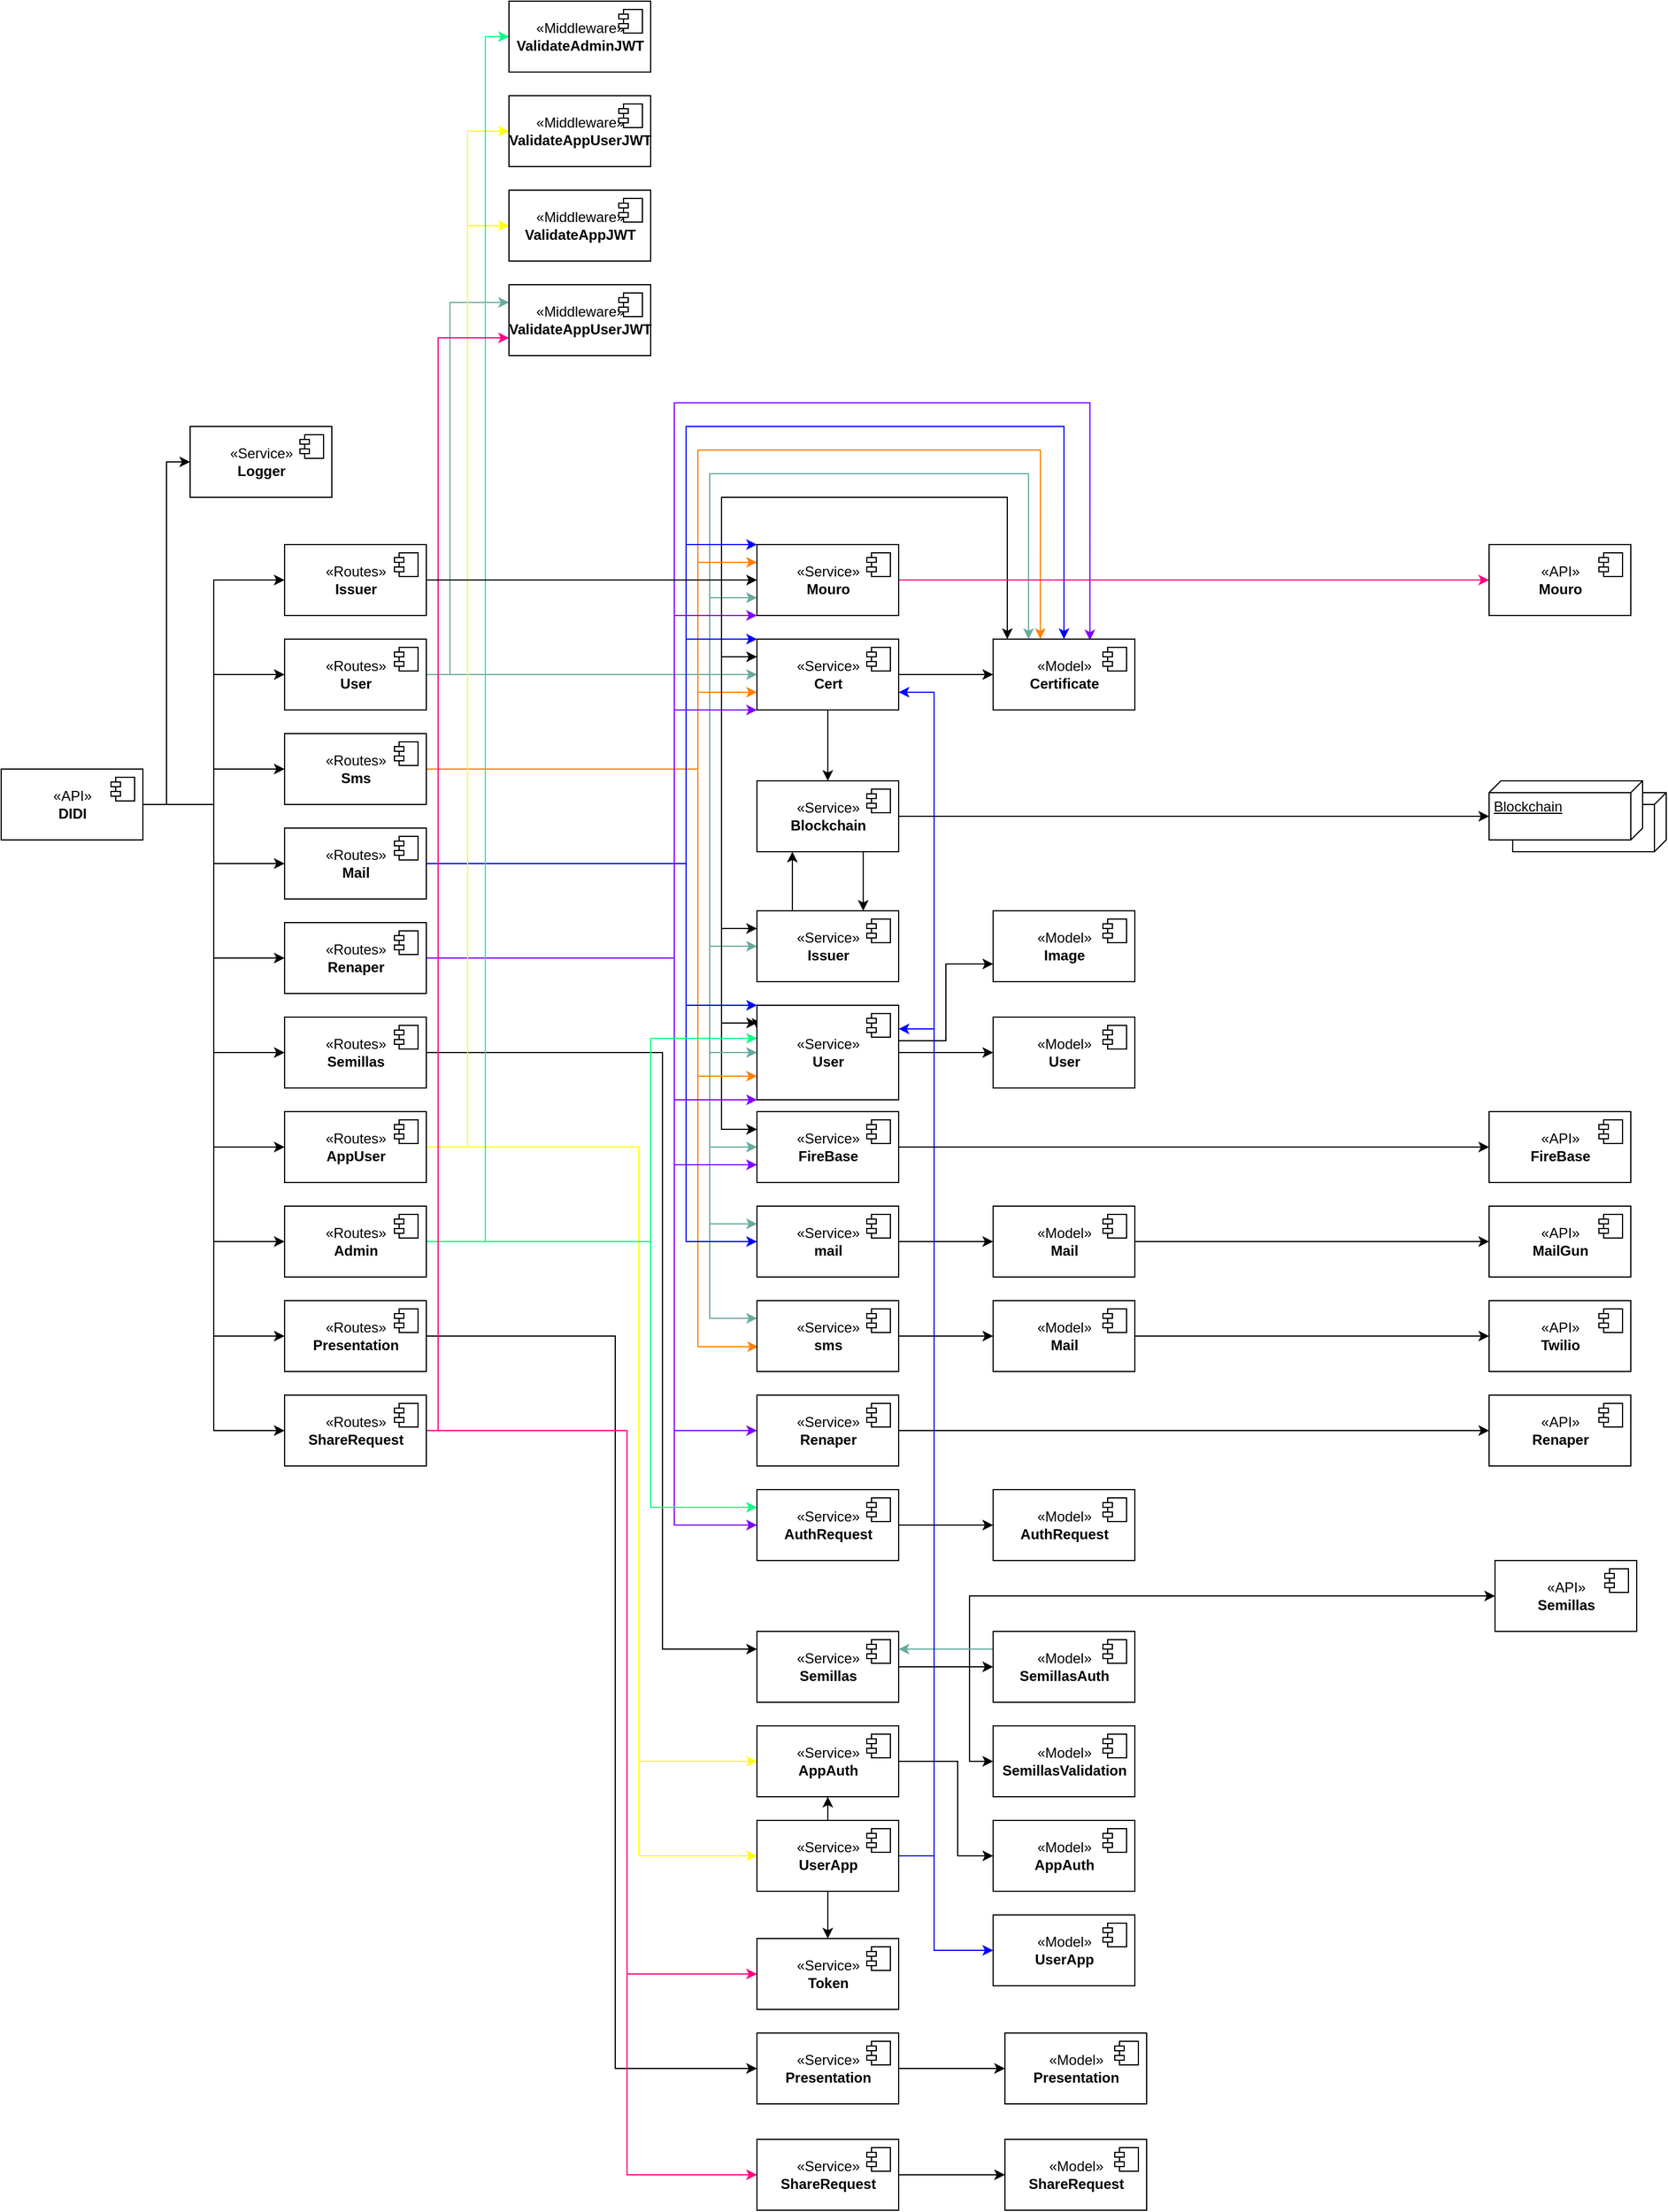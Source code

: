 <mxfile version="14.1.8" type="google"><diagram id="_1OT6DQbgUCSTv_M_UoZ" name="Page-1"><mxGraphModel dx="1662" dy="1841" grid="1" gridSize="10" guides="1" tooltips="1" connect="1" arrows="1" fold="1" page="1" pageScale="1" pageWidth="850" pageHeight="1100" math="0" shadow="0"><root><mxCell id="0"/><mxCell id="1" parent="0"/><mxCell id="2qWeRnwLKsYrre_MtA2t-56" style="edgeStyle=orthogonalEdgeStyle;rounded=0;orthogonalLoop=1;jettySize=auto;html=1;entryX=0;entryY=0.5;entryDx=0;entryDy=0;" edge="1" parent="1" source="2qWeRnwLKsYrre_MtA2t-1" target="2qWeRnwLKsYrre_MtA2t-23"><mxGeometry relative="1" as="geometry"/></mxCell><mxCell id="2qWeRnwLKsYrre_MtA2t-57" style="edgeStyle=orthogonalEdgeStyle;rounded=0;orthogonalLoop=1;jettySize=auto;html=1;entryX=0;entryY=0.5;entryDx=0;entryDy=0;" edge="1" parent="1" source="2qWeRnwLKsYrre_MtA2t-1" target="2qWeRnwLKsYrre_MtA2t-3"><mxGeometry relative="1" as="geometry"/></mxCell><mxCell id="2qWeRnwLKsYrre_MtA2t-58" style="edgeStyle=orthogonalEdgeStyle;rounded=0;orthogonalLoop=1;jettySize=auto;html=1;entryX=0;entryY=0.5;entryDx=0;entryDy=0;" edge="1" parent="1" source="2qWeRnwLKsYrre_MtA2t-1" target="2qWeRnwLKsYrre_MtA2t-5"><mxGeometry relative="1" as="geometry"/></mxCell><mxCell id="2qWeRnwLKsYrre_MtA2t-59" style="edgeStyle=orthogonalEdgeStyle;rounded=0;orthogonalLoop=1;jettySize=auto;html=1;" edge="1" parent="1" source="2qWeRnwLKsYrre_MtA2t-1" target="2qWeRnwLKsYrre_MtA2t-7"><mxGeometry relative="1" as="geometry"/></mxCell><mxCell id="2qWeRnwLKsYrre_MtA2t-60" style="edgeStyle=orthogonalEdgeStyle;rounded=0;orthogonalLoop=1;jettySize=auto;html=1;" edge="1" parent="1" source="2qWeRnwLKsYrre_MtA2t-1" target="2qWeRnwLKsYrre_MtA2t-9"><mxGeometry relative="1" as="geometry"/></mxCell><mxCell id="2qWeRnwLKsYrre_MtA2t-61" style="edgeStyle=orthogonalEdgeStyle;rounded=0;orthogonalLoop=1;jettySize=auto;html=1;entryX=0;entryY=0.5;entryDx=0;entryDy=0;" edge="1" parent="1" source="2qWeRnwLKsYrre_MtA2t-1" target="2qWeRnwLKsYrre_MtA2t-11"><mxGeometry relative="1" as="geometry"/></mxCell><mxCell id="2qWeRnwLKsYrre_MtA2t-62" style="edgeStyle=orthogonalEdgeStyle;rounded=0;orthogonalLoop=1;jettySize=auto;html=1;entryX=0;entryY=0.5;entryDx=0;entryDy=0;" edge="1" parent="1" source="2qWeRnwLKsYrre_MtA2t-1" target="2qWeRnwLKsYrre_MtA2t-13"><mxGeometry relative="1" as="geometry"/></mxCell><mxCell id="2qWeRnwLKsYrre_MtA2t-63" style="edgeStyle=orthogonalEdgeStyle;rounded=0;orthogonalLoop=1;jettySize=auto;html=1;entryX=0;entryY=0.5;entryDx=0;entryDy=0;" edge="1" parent="1" source="2qWeRnwLKsYrre_MtA2t-1" target="2qWeRnwLKsYrre_MtA2t-15"><mxGeometry relative="1" as="geometry"/></mxCell><mxCell id="2qWeRnwLKsYrre_MtA2t-64" style="edgeStyle=orthogonalEdgeStyle;rounded=0;orthogonalLoop=1;jettySize=auto;html=1;entryX=0;entryY=0.5;entryDx=0;entryDy=0;" edge="1" parent="1" source="2qWeRnwLKsYrre_MtA2t-1" target="2qWeRnwLKsYrre_MtA2t-17"><mxGeometry relative="1" as="geometry"/></mxCell><mxCell id="2qWeRnwLKsYrre_MtA2t-65" style="edgeStyle=orthogonalEdgeStyle;rounded=0;orthogonalLoop=1;jettySize=auto;html=1;entryX=0;entryY=0.5;entryDx=0;entryDy=0;" edge="1" parent="1" source="2qWeRnwLKsYrre_MtA2t-1" target="2qWeRnwLKsYrre_MtA2t-19"><mxGeometry relative="1" as="geometry"/></mxCell><mxCell id="2qWeRnwLKsYrre_MtA2t-66" style="edgeStyle=orthogonalEdgeStyle;rounded=0;orthogonalLoop=1;jettySize=auto;html=1;entryX=0;entryY=0.5;entryDx=0;entryDy=0;" edge="1" parent="1" source="2qWeRnwLKsYrre_MtA2t-1" target="2qWeRnwLKsYrre_MtA2t-21"><mxGeometry relative="1" as="geometry"/></mxCell><mxCell id="2qWeRnwLKsYrre_MtA2t-1" value="«API»&lt;br&gt;&lt;b&gt;DIDI&lt;/b&gt;" style="html=1;dropTarget=0;" vertex="1" parent="1"><mxGeometry x="40" y="230" width="120" height="60" as="geometry"/></mxCell><mxCell id="2qWeRnwLKsYrre_MtA2t-2" value="" style="shape=module;jettyWidth=8;jettyHeight=4;" vertex="1" parent="2qWeRnwLKsYrre_MtA2t-1"><mxGeometry x="1" width="20" height="20" relative="1" as="geometry"><mxPoint x="-27" y="7" as="offset"/></mxGeometry></mxCell><mxCell id="2qWeRnwLKsYrre_MtA2t-33" style="edgeStyle=orthogonalEdgeStyle;rounded=0;orthogonalLoop=1;jettySize=auto;html=1;" edge="1" parent="1" source="2qWeRnwLKsYrre_MtA2t-3" target="2qWeRnwLKsYrre_MtA2t-25"><mxGeometry relative="1" as="geometry"/></mxCell><mxCell id="2qWeRnwLKsYrre_MtA2t-34" style="edgeStyle=orthogonalEdgeStyle;rounded=0;orthogonalLoop=1;jettySize=auto;html=1;entryX=0;entryY=0.25;entryDx=0;entryDy=0;" edge="1" parent="1" source="2qWeRnwLKsYrre_MtA2t-3" target="2qWeRnwLKsYrre_MtA2t-27"><mxGeometry relative="1" as="geometry"><Array as="points"><mxPoint x="650" y="70"/><mxPoint x="650" y="135"/></Array></mxGeometry></mxCell><mxCell id="2qWeRnwLKsYrre_MtA2t-35" style="edgeStyle=orthogonalEdgeStyle;rounded=0;orthogonalLoop=1;jettySize=auto;html=1;entryX=0;entryY=0.25;entryDx=0;entryDy=0;" edge="1" parent="1" source="2qWeRnwLKsYrre_MtA2t-3" target="2qWeRnwLKsYrre_MtA2t-29"><mxGeometry relative="1" as="geometry"><Array as="points"><mxPoint x="650" y="70"/><mxPoint x="650" y="445"/></Array></mxGeometry></mxCell><mxCell id="2qWeRnwLKsYrre_MtA2t-37" style="edgeStyle=orthogonalEdgeStyle;rounded=0;orthogonalLoop=1;jettySize=auto;html=1;entryX=0.1;entryY=0;entryDx=0;entryDy=0;entryPerimeter=0;" edge="1" parent="1" source="2qWeRnwLKsYrre_MtA2t-3" target="2qWeRnwLKsYrre_MtA2t-31"><mxGeometry relative="1" as="geometry"><Array as="points"><mxPoint x="650" y="70"/><mxPoint x="650"/><mxPoint x="892"/></Array></mxGeometry></mxCell><mxCell id="2qWeRnwLKsYrre_MtA2t-44" style="edgeStyle=orthogonalEdgeStyle;rounded=0;orthogonalLoop=1;jettySize=auto;html=1;entryX=0;entryY=0.25;entryDx=0;entryDy=0;" edge="1" parent="1" source="2qWeRnwLKsYrre_MtA2t-3" target="2qWeRnwLKsYrre_MtA2t-38"><mxGeometry relative="1" as="geometry"><Array as="points"><mxPoint x="650" y="70"/><mxPoint x="650" y="365"/></Array></mxGeometry></mxCell><mxCell id="2qWeRnwLKsYrre_MtA2t-46" style="edgeStyle=orthogonalEdgeStyle;rounded=0;orthogonalLoop=1;jettySize=auto;html=1;entryX=0;entryY=0.25;entryDx=0;entryDy=0;" edge="1" parent="1" source="2qWeRnwLKsYrre_MtA2t-3" target="2qWeRnwLKsYrre_MtA2t-42"><mxGeometry relative="1" as="geometry"><Array as="points"><mxPoint x="650" y="70"/><mxPoint x="650" y="535"/></Array></mxGeometry></mxCell><mxCell id="2qWeRnwLKsYrre_MtA2t-3" value="«Routes»&lt;br&gt;&lt;b&gt;Issuer&lt;/b&gt;" style="html=1;dropTarget=0;" vertex="1" parent="1"><mxGeometry x="280" y="40" width="120" height="60" as="geometry"/></mxCell><mxCell id="2qWeRnwLKsYrre_MtA2t-4" value="" style="shape=module;jettyWidth=8;jettyHeight=4;" vertex="1" parent="2qWeRnwLKsYrre_MtA2t-3"><mxGeometry x="1" width="20" height="20" relative="1" as="geometry"><mxPoint x="-27" y="7" as="offset"/></mxGeometry></mxCell><mxCell id="2qWeRnwLKsYrre_MtA2t-68" style="edgeStyle=orthogonalEdgeStyle;rounded=0;orthogonalLoop=1;jettySize=auto;html=1;entryX=0.25;entryY=0;entryDx=0;entryDy=0;strokeColor=#67AB9F;" edge="1" parent="1" source="2qWeRnwLKsYrre_MtA2t-5" target="2qWeRnwLKsYrre_MtA2t-31"><mxGeometry relative="1" as="geometry"><Array as="points"><mxPoint x="640" y="150"/><mxPoint x="640" y="-20"/><mxPoint x="910" y="-20"/></Array></mxGeometry></mxCell><mxCell id="2qWeRnwLKsYrre_MtA2t-69" style="edgeStyle=orthogonalEdgeStyle;rounded=0;orthogonalLoop=1;jettySize=auto;html=1;strokeColor=#67AB9F;" edge="1" parent="1" source="2qWeRnwLKsYrre_MtA2t-5" target="2qWeRnwLKsYrre_MtA2t-27"><mxGeometry relative="1" as="geometry"/></mxCell><mxCell id="2qWeRnwLKsYrre_MtA2t-70" style="edgeStyle=orthogonalEdgeStyle;rounded=0;orthogonalLoop=1;jettySize=auto;html=1;entryX=0;entryY=0.5;entryDx=0;entryDy=0;strokeColor=#67AB9F;" edge="1" parent="1" source="2qWeRnwLKsYrre_MtA2t-5" target="2qWeRnwLKsYrre_MtA2t-38"><mxGeometry relative="1" as="geometry"><Array as="points"><mxPoint x="640" y="150"/><mxPoint x="640" y="380"/></Array></mxGeometry></mxCell><mxCell id="2qWeRnwLKsYrre_MtA2t-71" style="edgeStyle=orthogonalEdgeStyle;rounded=0;orthogonalLoop=1;jettySize=auto;html=1;entryX=0;entryY=0.5;entryDx=0;entryDy=0;strokeColor=#67AB9F;" edge="1" parent="1" source="2qWeRnwLKsYrre_MtA2t-5" target="2qWeRnwLKsYrre_MtA2t-29"><mxGeometry relative="1" as="geometry"><Array as="points"><mxPoint x="640" y="150"/><mxPoint x="640" y="470"/></Array></mxGeometry></mxCell><mxCell id="2qWeRnwLKsYrre_MtA2t-76" style="edgeStyle=orthogonalEdgeStyle;rounded=0;orthogonalLoop=1;jettySize=auto;html=1;entryX=0;entryY=0.25;entryDx=0;entryDy=0;strokeColor=#67AB9F;" edge="1" parent="1" source="2qWeRnwLKsYrre_MtA2t-5" target="2qWeRnwLKsYrre_MtA2t-72"><mxGeometry relative="1" as="geometry"><Array as="points"><mxPoint x="640" y="150"/><mxPoint x="640" y="615"/></Array></mxGeometry></mxCell><mxCell id="2qWeRnwLKsYrre_MtA2t-77" style="edgeStyle=orthogonalEdgeStyle;rounded=0;orthogonalLoop=1;jettySize=auto;html=1;entryX=0;entryY=0.25;entryDx=0;entryDy=0;strokeColor=#67AB9F;" edge="1" parent="1" source="2qWeRnwLKsYrre_MtA2t-5" target="2qWeRnwLKsYrre_MtA2t-74"><mxGeometry relative="1" as="geometry"><Array as="points"><mxPoint x="640" y="150"/><mxPoint x="640" y="695"/></Array></mxGeometry></mxCell><mxCell id="2qWeRnwLKsYrre_MtA2t-78" style="edgeStyle=orthogonalEdgeStyle;rounded=0;orthogonalLoop=1;jettySize=auto;html=1;entryX=0;entryY=0.75;entryDx=0;entryDy=0;strokeColor=#67AB9F;" edge="1" parent="1" source="2qWeRnwLKsYrre_MtA2t-5" target="2qWeRnwLKsYrre_MtA2t-25"><mxGeometry relative="1" as="geometry"><Array as="points"><mxPoint x="640" y="150"/><mxPoint x="640" y="85"/></Array></mxGeometry></mxCell><mxCell id="2qWeRnwLKsYrre_MtA2t-79" style="edgeStyle=orthogonalEdgeStyle;rounded=0;orthogonalLoop=1;jettySize=auto;html=1;entryX=0;entryY=0.5;entryDx=0;entryDy=0;strokeColor=#67AB9F;" edge="1" parent="1" source="2qWeRnwLKsYrre_MtA2t-5" target="2qWeRnwLKsYrre_MtA2t-42"><mxGeometry relative="1" as="geometry"><Array as="points"><mxPoint x="640" y="150"/><mxPoint x="640" y="550"/></Array></mxGeometry></mxCell><mxCell id="2qWeRnwLKsYrre_MtA2t-82" style="edgeStyle=orthogonalEdgeStyle;rounded=0;orthogonalLoop=1;jettySize=auto;html=1;entryX=0;entryY=0.25;entryDx=0;entryDy=0;strokeColor=#67AB9F;" edge="1" parent="1" source="2qWeRnwLKsYrre_MtA2t-5" target="2qWeRnwLKsYrre_MtA2t-80"><mxGeometry relative="1" as="geometry"><Array as="points"><mxPoint x="420" y="150"/><mxPoint x="420" y="-165"/></Array></mxGeometry></mxCell><mxCell id="2qWeRnwLKsYrre_MtA2t-5" value="«Routes»&lt;br&gt;&lt;b&gt;User&lt;/b&gt;" style="html=1;dropTarget=0;" vertex="1" parent="1"><mxGeometry x="280" y="120" width="120" height="60" as="geometry"/></mxCell><mxCell id="2qWeRnwLKsYrre_MtA2t-6" value="" style="shape=module;jettyWidth=8;jettyHeight=4;" vertex="1" parent="2qWeRnwLKsYrre_MtA2t-5"><mxGeometry x="1" width="20" height="20" relative="1" as="geometry"><mxPoint x="-27" y="7" as="offset"/></mxGeometry></mxCell><mxCell id="2qWeRnwLKsYrre_MtA2t-104" style="edgeStyle=orthogonalEdgeStyle;rounded=0;orthogonalLoop=1;jettySize=auto;html=1;entryX=0.333;entryY=0;entryDx=0;entryDy=0;strokeColor=#FF8000;entryPerimeter=0;" edge="1" parent="1" source="2qWeRnwLKsYrre_MtA2t-7" target="2qWeRnwLKsYrre_MtA2t-31"><mxGeometry relative="1" as="geometry"><Array as="points"><mxPoint x="630" y="230"/><mxPoint x="630" y="-40"/><mxPoint x="920" y="-40"/></Array></mxGeometry></mxCell><mxCell id="2qWeRnwLKsYrre_MtA2t-106" style="edgeStyle=orthogonalEdgeStyle;rounded=0;orthogonalLoop=1;jettySize=auto;html=1;entryX=0;entryY=0.75;entryDx=0;entryDy=0;strokeColor=#FF8000;" edge="1" parent="1" source="2qWeRnwLKsYrre_MtA2t-7" target="2qWeRnwLKsYrre_MtA2t-27"><mxGeometry relative="1" as="geometry"><Array as="points"><mxPoint x="630" y="230"/><mxPoint x="630" y="165"/></Array></mxGeometry></mxCell><mxCell id="2qWeRnwLKsYrre_MtA2t-107" style="edgeStyle=orthogonalEdgeStyle;rounded=0;orthogonalLoop=1;jettySize=auto;html=1;entryX=0.008;entryY=0.65;entryDx=0;entryDy=0;entryPerimeter=0;strokeColor=#FF8000;" edge="1" parent="1" source="2qWeRnwLKsYrre_MtA2t-7" target="2qWeRnwLKsYrre_MtA2t-74"><mxGeometry relative="1" as="geometry"><Array as="points"><mxPoint x="630" y="230"/><mxPoint x="630" y="719"/></Array></mxGeometry></mxCell><mxCell id="2qWeRnwLKsYrre_MtA2t-108" style="edgeStyle=orthogonalEdgeStyle;rounded=0;orthogonalLoop=1;jettySize=auto;html=1;entryX=0;entryY=0.75;entryDx=0;entryDy=0;strokeColor=#FF8000;" edge="1" parent="1" source="2qWeRnwLKsYrre_MtA2t-7" target="2qWeRnwLKsYrre_MtA2t-29"><mxGeometry relative="1" as="geometry"><Array as="points"><mxPoint x="630" y="230"/><mxPoint x="630" y="490"/></Array></mxGeometry></mxCell><mxCell id="2qWeRnwLKsYrre_MtA2t-109" style="edgeStyle=orthogonalEdgeStyle;rounded=0;orthogonalLoop=1;jettySize=auto;html=1;entryX=0;entryY=0.25;entryDx=0;entryDy=0;strokeColor=#FF8000;" edge="1" parent="1" source="2qWeRnwLKsYrre_MtA2t-7" target="2qWeRnwLKsYrre_MtA2t-25"><mxGeometry relative="1" as="geometry"><Array as="points"><mxPoint x="630" y="230"/><mxPoint x="630" y="55"/></Array></mxGeometry></mxCell><mxCell id="2qWeRnwLKsYrre_MtA2t-7" value="«Routes»&lt;br&gt;&lt;b&gt;Sms&lt;/b&gt;" style="html=1;dropTarget=0;" vertex="1" parent="1"><mxGeometry x="280" y="200" width="120" height="60" as="geometry"/></mxCell><mxCell id="2qWeRnwLKsYrre_MtA2t-8" value="" style="shape=module;jettyWidth=8;jettyHeight=4;" vertex="1" parent="2qWeRnwLKsYrre_MtA2t-7"><mxGeometry x="1" width="20" height="20" relative="1" as="geometry"><mxPoint x="-27" y="7" as="offset"/></mxGeometry></mxCell><mxCell id="2qWeRnwLKsYrre_MtA2t-110" style="edgeStyle=orthogonalEdgeStyle;rounded=0;orthogonalLoop=1;jettySize=auto;html=1;entryX=0.5;entryY=0;entryDx=0;entryDy=0;strokeColor=#0000FF;" edge="1" parent="1" source="2qWeRnwLKsYrre_MtA2t-9" target="2qWeRnwLKsYrre_MtA2t-31"><mxGeometry relative="1" as="geometry"><Array as="points"><mxPoint x="620" y="310"/><mxPoint x="620" y="-60"/><mxPoint x="940" y="-60"/></Array></mxGeometry></mxCell><mxCell id="2qWeRnwLKsYrre_MtA2t-111" style="edgeStyle=orthogonalEdgeStyle;rounded=0;orthogonalLoop=1;jettySize=auto;html=1;entryX=0;entryY=0.5;entryDx=0;entryDy=0;strokeColor=#0000FF;" edge="1" parent="1" source="2qWeRnwLKsYrre_MtA2t-9" target="2qWeRnwLKsYrre_MtA2t-72"><mxGeometry relative="1" as="geometry"><Array as="points"><mxPoint x="620" y="310"/><mxPoint x="620" y="630"/></Array></mxGeometry></mxCell><mxCell id="2qWeRnwLKsYrre_MtA2t-112" style="edgeStyle=orthogonalEdgeStyle;rounded=0;orthogonalLoop=1;jettySize=auto;html=1;entryX=0;entryY=0;entryDx=0;entryDy=0;strokeColor=#0000FF;" edge="1" parent="1" source="2qWeRnwLKsYrre_MtA2t-9" target="2qWeRnwLKsYrre_MtA2t-29"><mxGeometry relative="1" as="geometry"><Array as="points"><mxPoint x="620" y="310"/><mxPoint x="620" y="430"/></Array></mxGeometry></mxCell><mxCell id="2qWeRnwLKsYrre_MtA2t-113" style="edgeStyle=orthogonalEdgeStyle;rounded=0;orthogonalLoop=1;jettySize=auto;html=1;entryX=0;entryY=0;entryDx=0;entryDy=0;strokeColor=#0000FF;" edge="1" parent="1" source="2qWeRnwLKsYrre_MtA2t-9" target="2qWeRnwLKsYrre_MtA2t-25"><mxGeometry relative="1" as="geometry"><Array as="points"><mxPoint x="620" y="310"/><mxPoint x="620" y="40"/></Array></mxGeometry></mxCell><mxCell id="2qWeRnwLKsYrre_MtA2t-114" style="edgeStyle=orthogonalEdgeStyle;rounded=0;orthogonalLoop=1;jettySize=auto;html=1;entryX=0;entryY=0;entryDx=0;entryDy=0;strokeColor=#0000FF;" edge="1" parent="1" source="2qWeRnwLKsYrre_MtA2t-9" target="2qWeRnwLKsYrre_MtA2t-27"><mxGeometry relative="1" as="geometry"><Array as="points"><mxPoint x="620" y="310"/><mxPoint x="620" y="120"/></Array></mxGeometry></mxCell><mxCell id="2qWeRnwLKsYrre_MtA2t-9" value="«Routes»&lt;br&gt;&lt;b&gt;Mail&lt;/b&gt;" style="html=1;dropTarget=0;" vertex="1" parent="1"><mxGeometry x="280" y="280" width="120" height="60" as="geometry"/></mxCell><mxCell id="2qWeRnwLKsYrre_MtA2t-10" value="" style="shape=module;jettyWidth=8;jettyHeight=4;" vertex="1" parent="2qWeRnwLKsYrre_MtA2t-9"><mxGeometry x="1" width="20" height="20" relative="1" as="geometry"><mxPoint x="-27" y="7" as="offset"/></mxGeometry></mxCell><mxCell id="2qWeRnwLKsYrre_MtA2t-115" style="edgeStyle=orthogonalEdgeStyle;rounded=0;orthogonalLoop=1;jettySize=auto;html=1;entryX=0.683;entryY=0.017;entryDx=0;entryDy=0;entryPerimeter=0;strokeColor=#7F00FF;" edge="1" parent="1" source="2qWeRnwLKsYrre_MtA2t-11" target="2qWeRnwLKsYrre_MtA2t-31"><mxGeometry relative="1" as="geometry"><Array as="points"><mxPoint x="610" y="390"/><mxPoint x="610" y="-80"/><mxPoint x="962" y="-80"/></Array></mxGeometry></mxCell><mxCell id="2qWeRnwLKsYrre_MtA2t-116" style="edgeStyle=orthogonalEdgeStyle;rounded=0;orthogonalLoop=1;jettySize=auto;html=1;entryX=0;entryY=1;entryDx=0;entryDy=0;strokeColor=#7F00FF;" edge="1" parent="1" source="2qWeRnwLKsYrre_MtA2t-11" target="2qWeRnwLKsYrre_MtA2t-25"><mxGeometry relative="1" as="geometry"><Array as="points"><mxPoint x="610" y="390"/><mxPoint x="610" y="100"/></Array></mxGeometry></mxCell><mxCell id="2qWeRnwLKsYrre_MtA2t-117" style="edgeStyle=orthogonalEdgeStyle;rounded=0;orthogonalLoop=1;jettySize=auto;html=1;entryX=0;entryY=1;entryDx=0;entryDy=0;strokeColor=#7F00FF;" edge="1" parent="1" source="2qWeRnwLKsYrre_MtA2t-11" target="2qWeRnwLKsYrre_MtA2t-27"><mxGeometry relative="1" as="geometry"><Array as="points"><mxPoint x="610" y="390"/><mxPoint x="610" y="180"/></Array></mxGeometry></mxCell><mxCell id="2qWeRnwLKsYrre_MtA2t-118" style="edgeStyle=orthogonalEdgeStyle;rounded=0;orthogonalLoop=1;jettySize=auto;html=1;entryX=0;entryY=1;entryDx=0;entryDy=0;strokeColor=#7F00FF;" edge="1" parent="1" source="2qWeRnwLKsYrre_MtA2t-11" target="2qWeRnwLKsYrre_MtA2t-29"><mxGeometry relative="1" as="geometry"><Array as="points"><mxPoint x="610" y="390"/><mxPoint x="610" y="510"/></Array></mxGeometry></mxCell><mxCell id="2qWeRnwLKsYrre_MtA2t-121" style="edgeStyle=orthogonalEdgeStyle;rounded=0;orthogonalLoop=1;jettySize=auto;html=1;entryX=0;entryY=0.5;entryDx=0;entryDy=0;strokeColor=#7F00FF;" edge="1" parent="1" source="2qWeRnwLKsYrre_MtA2t-11" target="2qWeRnwLKsYrre_MtA2t-119"><mxGeometry relative="1" as="geometry"><Array as="points"><mxPoint x="610" y="390"/><mxPoint x="610" y="790"/></Array></mxGeometry></mxCell><mxCell id="2qWeRnwLKsYrre_MtA2t-126" style="edgeStyle=orthogonalEdgeStyle;rounded=0;orthogonalLoop=1;jettySize=auto;html=1;entryX=0;entryY=0.5;entryDx=0;entryDy=0;strokeColor=#7F00FF;" edge="1" parent="1" source="2qWeRnwLKsYrre_MtA2t-11" target="2qWeRnwLKsYrre_MtA2t-124"><mxGeometry relative="1" as="geometry"><Array as="points"><mxPoint x="610" y="390"/><mxPoint x="610" y="870"/></Array></mxGeometry></mxCell><mxCell id="2qWeRnwLKsYrre_MtA2t-129" style="edgeStyle=orthogonalEdgeStyle;rounded=0;orthogonalLoop=1;jettySize=auto;html=1;entryX=0;entryY=0.75;entryDx=0;entryDy=0;strokeColor=#7F00FF;" edge="1" parent="1" source="2qWeRnwLKsYrre_MtA2t-11" target="2qWeRnwLKsYrre_MtA2t-42"><mxGeometry relative="1" as="geometry"><Array as="points"><mxPoint x="610" y="390"/><mxPoint x="610" y="565"/></Array></mxGeometry></mxCell><mxCell id="2qWeRnwLKsYrre_MtA2t-11" value="«Routes»&lt;br&gt;&lt;b&gt;Renaper&lt;/b&gt;" style="html=1;dropTarget=0;" vertex="1" parent="1"><mxGeometry x="280" y="360" width="120" height="60" as="geometry"/></mxCell><mxCell id="2qWeRnwLKsYrre_MtA2t-12" value="" style="shape=module;jettyWidth=8;jettyHeight=4;" vertex="1" parent="2qWeRnwLKsYrre_MtA2t-11"><mxGeometry x="1" width="20" height="20" relative="1" as="geometry"><mxPoint x="-27" y="7" as="offset"/></mxGeometry></mxCell><mxCell id="2qWeRnwLKsYrre_MtA2t-134" style="edgeStyle=orthogonalEdgeStyle;rounded=0;orthogonalLoop=1;jettySize=auto;html=1;entryX=0;entryY=0.25;entryDx=0;entryDy=0;strokeColor=#000000;" edge="1" parent="1" source="2qWeRnwLKsYrre_MtA2t-13" target="2qWeRnwLKsYrre_MtA2t-132"><mxGeometry relative="1" as="geometry"><Array as="points"><mxPoint x="600" y="470"/><mxPoint x="600" y="975"/></Array></mxGeometry></mxCell><mxCell id="2qWeRnwLKsYrre_MtA2t-13" value="«Routes»&lt;br&gt;&lt;b&gt;Semillas&lt;/b&gt;" style="html=1;dropTarget=0;" vertex="1" parent="1"><mxGeometry x="280" y="440" width="120" height="60" as="geometry"/></mxCell><mxCell id="2qWeRnwLKsYrre_MtA2t-14" value="" style="shape=module;jettyWidth=8;jettyHeight=4;" vertex="1" parent="2qWeRnwLKsYrre_MtA2t-13"><mxGeometry x="1" width="20" height="20" relative="1" as="geometry"><mxPoint x="-27" y="7" as="offset"/></mxGeometry></mxCell><mxCell id="2qWeRnwLKsYrre_MtA2t-153" style="edgeStyle=orthogonalEdgeStyle;rounded=0;orthogonalLoop=1;jettySize=auto;html=1;entryX=0;entryY=0.5;entryDx=0;entryDy=0;strokeColor=#FFFF00;" edge="1" parent="1" source="2qWeRnwLKsYrre_MtA2t-15" target="2qWeRnwLKsYrre_MtA2t-151"><mxGeometry relative="1" as="geometry"><Array as="points"><mxPoint x="580" y="550"/><mxPoint x="580" y="1150"/></Array></mxGeometry></mxCell><mxCell id="2qWeRnwLKsYrre_MtA2t-162" style="edgeStyle=orthogonalEdgeStyle;rounded=0;orthogonalLoop=1;jettySize=auto;html=1;entryX=0;entryY=0.5;entryDx=0;entryDy=0;strokeColor=#FFFF00;" edge="1" parent="1" source="2qWeRnwLKsYrre_MtA2t-15" target="2qWeRnwLKsYrre_MtA2t-158"><mxGeometry relative="1" as="geometry"><Array as="points"><mxPoint x="580" y="550"/><mxPoint x="580" y="1070"/></Array></mxGeometry></mxCell><mxCell id="2qWeRnwLKsYrre_MtA2t-170" style="edgeStyle=orthogonalEdgeStyle;rounded=0;orthogonalLoop=1;jettySize=auto;html=1;entryX=0;entryY=0.5;entryDx=0;entryDy=0;strokeColor=#FFFF00;" edge="1" parent="1" source="2qWeRnwLKsYrre_MtA2t-15" target="2qWeRnwLKsYrre_MtA2t-168"><mxGeometry relative="1" as="geometry"/></mxCell><mxCell id="2qWeRnwLKsYrre_MtA2t-173" style="edgeStyle=orthogonalEdgeStyle;rounded=0;orthogonalLoop=1;jettySize=auto;html=1;entryX=0;entryY=0.5;entryDx=0;entryDy=0;strokeColor=#FFFF00;" edge="1" parent="1" source="2qWeRnwLKsYrre_MtA2t-15" target="2qWeRnwLKsYrre_MtA2t-171"><mxGeometry relative="1" as="geometry"/></mxCell><mxCell id="2qWeRnwLKsYrre_MtA2t-15" value="«Routes»&lt;br&gt;&lt;b&gt;AppUser&lt;/b&gt;" style="html=1;dropTarget=0;" vertex="1" parent="1"><mxGeometry x="280" y="520" width="120" height="60" as="geometry"/></mxCell><mxCell id="2qWeRnwLKsYrre_MtA2t-16" value="" style="shape=module;jettyWidth=8;jettyHeight=4;" vertex="1" parent="2qWeRnwLKsYrre_MtA2t-15"><mxGeometry x="1" width="20" height="20" relative="1" as="geometry"><mxPoint x="-27" y="7" as="offset"/></mxGeometry></mxCell><mxCell id="2qWeRnwLKsYrre_MtA2t-174" style="edgeStyle=orthogonalEdgeStyle;rounded=0;orthogonalLoop=1;jettySize=auto;html=1;strokeColor=#00FF80;entryX=0;entryY=0.35;entryDx=0;entryDy=0;entryPerimeter=0;" edge="1" parent="1" source="2qWeRnwLKsYrre_MtA2t-17" target="2qWeRnwLKsYrre_MtA2t-29"><mxGeometry relative="1" as="geometry"><mxPoint x="510" y="630" as="targetPoint"/><Array as="points"><mxPoint x="590" y="630"/><mxPoint x="590" y="458"/></Array></mxGeometry></mxCell><mxCell id="2qWeRnwLKsYrre_MtA2t-175" style="edgeStyle=orthogonalEdgeStyle;rounded=0;orthogonalLoop=1;jettySize=auto;html=1;entryX=0;entryY=0.25;entryDx=0;entryDy=0;strokeColor=#00FF80;" edge="1" parent="1" source="2qWeRnwLKsYrre_MtA2t-17" target="2qWeRnwLKsYrre_MtA2t-124"><mxGeometry relative="1" as="geometry"><Array as="points"><mxPoint x="590" y="630"/><mxPoint x="590" y="855"/></Array></mxGeometry></mxCell><mxCell id="2qWeRnwLKsYrre_MtA2t-178" style="edgeStyle=orthogonalEdgeStyle;rounded=0;orthogonalLoop=1;jettySize=auto;html=1;entryX=0;entryY=0.5;entryDx=0;entryDy=0;strokeColor=#00FF80;" edge="1" parent="1" source="2qWeRnwLKsYrre_MtA2t-17" target="2qWeRnwLKsYrre_MtA2t-176"><mxGeometry relative="1" as="geometry"><Array as="points"><mxPoint x="450" y="630"/><mxPoint x="450" y="-390"/></Array></mxGeometry></mxCell><mxCell id="2qWeRnwLKsYrre_MtA2t-17" value="«Routes»&lt;br&gt;&lt;div&gt;&lt;b&gt;Admin&lt;/b&gt;&lt;/div&gt;" style="html=1;dropTarget=0;" vertex="1" parent="1"><mxGeometry x="280" y="600" width="120" height="60" as="geometry"/></mxCell><mxCell id="2qWeRnwLKsYrre_MtA2t-18" value="" style="shape=module;jettyWidth=8;jettyHeight=4;" vertex="1" parent="2qWeRnwLKsYrre_MtA2t-17"><mxGeometry x="1" width="20" height="20" relative="1" as="geometry"><mxPoint x="-27" y="7" as="offset"/></mxGeometry></mxCell><mxCell id="2qWeRnwLKsYrre_MtA2t-182" style="edgeStyle=orthogonalEdgeStyle;rounded=0;orthogonalLoop=1;jettySize=auto;html=1;entryX=0;entryY=0.5;entryDx=0;entryDy=0;strokeColor=#000000;" edge="1" parent="1" source="2qWeRnwLKsYrre_MtA2t-19" target="2qWeRnwLKsYrre_MtA2t-180"><mxGeometry relative="1" as="geometry"><Array as="points"><mxPoint x="560" y="710"/><mxPoint x="560" y="1330"/></Array></mxGeometry></mxCell><mxCell id="2qWeRnwLKsYrre_MtA2t-19" value="«Routes»&lt;br&gt;&lt;div&gt;&lt;b&gt;Presentation&lt;/b&gt;&lt;/div&gt;" style="html=1;dropTarget=0;" vertex="1" parent="1"><mxGeometry x="280" y="680" width="120" height="60" as="geometry"/></mxCell><mxCell id="2qWeRnwLKsYrre_MtA2t-20" value="" style="shape=module;jettyWidth=8;jettyHeight=4;" vertex="1" parent="2qWeRnwLKsYrre_MtA2t-19"><mxGeometry x="1" width="20" height="20" relative="1" as="geometry"><mxPoint x="-27" y="7" as="offset"/></mxGeometry></mxCell><mxCell id="2qWeRnwLKsYrre_MtA2t-186" style="edgeStyle=orthogonalEdgeStyle;rounded=0;orthogonalLoop=1;jettySize=auto;html=1;entryX=0;entryY=0.75;entryDx=0;entryDy=0;strokeColor=#FF0080;" edge="1" parent="1" source="2qWeRnwLKsYrre_MtA2t-21" target="2qWeRnwLKsYrre_MtA2t-80"><mxGeometry relative="1" as="geometry"><Array as="points"><mxPoint x="410" y="790"/><mxPoint x="410" y="-135"/></Array></mxGeometry></mxCell><mxCell id="2qWeRnwLKsYrre_MtA2t-189" style="edgeStyle=orthogonalEdgeStyle;rounded=0;orthogonalLoop=1;jettySize=auto;html=1;entryX=0;entryY=0.5;entryDx=0;entryDy=0;strokeColor=#FF0080;" edge="1" parent="1" source="2qWeRnwLKsYrre_MtA2t-21" target="2qWeRnwLKsYrre_MtA2t-187"><mxGeometry relative="1" as="geometry"><Array as="points"><mxPoint x="570" y="790"/><mxPoint x="570" y="1420"/></Array></mxGeometry></mxCell><mxCell id="2qWeRnwLKsYrre_MtA2t-190" style="edgeStyle=orthogonalEdgeStyle;rounded=0;orthogonalLoop=1;jettySize=auto;html=1;entryX=0;entryY=0.5;entryDx=0;entryDy=0;strokeColor=#FF0080;" edge="1" parent="1" source="2qWeRnwLKsYrre_MtA2t-21" target="2qWeRnwLKsYrre_MtA2t-165"><mxGeometry relative="1" as="geometry"><Array as="points"><mxPoint x="570" y="790"/><mxPoint x="570" y="1250"/></Array></mxGeometry></mxCell><mxCell id="2qWeRnwLKsYrre_MtA2t-21" value="«Routes»&lt;br&gt;&lt;div&gt;&lt;b&gt;ShareRequest&lt;/b&gt;&lt;/div&gt;" style="html=1;dropTarget=0;" vertex="1" parent="1"><mxGeometry x="280" y="760" width="120" height="60" as="geometry"/></mxCell><mxCell id="2qWeRnwLKsYrre_MtA2t-22" value="" style="shape=module;jettyWidth=8;jettyHeight=4;" vertex="1" parent="2qWeRnwLKsYrre_MtA2t-21"><mxGeometry x="1" width="20" height="20" relative="1" as="geometry"><mxPoint x="-27" y="7" as="offset"/></mxGeometry></mxCell><mxCell id="2qWeRnwLKsYrre_MtA2t-23" value="«Service»&lt;br&gt;&lt;b&gt;Logger&lt;/b&gt;" style="html=1;dropTarget=0;" vertex="1" parent="1"><mxGeometry x="200" y="-60" width="120" height="60" as="geometry"/></mxCell><mxCell id="2qWeRnwLKsYrre_MtA2t-24" value="" style="shape=module;jettyWidth=8;jettyHeight=4;" vertex="1" parent="2qWeRnwLKsYrre_MtA2t-23"><mxGeometry x="1" width="20" height="20" relative="1" as="geometry"><mxPoint x="-27" y="7" as="offset"/></mxGeometry></mxCell><mxCell id="2qWeRnwLKsYrre_MtA2t-100" style="edgeStyle=orthogonalEdgeStyle;rounded=0;orthogonalLoop=1;jettySize=auto;html=1;strokeColor=#FF0080;" edge="1" parent="1" source="2qWeRnwLKsYrre_MtA2t-25" target="2qWeRnwLKsYrre_MtA2t-98"><mxGeometry relative="1" as="geometry"/></mxCell><mxCell id="2qWeRnwLKsYrre_MtA2t-25" value="«Service»&lt;br&gt;&lt;b&gt;Mouro&lt;/b&gt;" style="html=1;dropTarget=0;" vertex="1" parent="1"><mxGeometry x="680" y="40" width="120" height="60" as="geometry"/></mxCell><mxCell id="2qWeRnwLKsYrre_MtA2t-26" value="" style="shape=module;jettyWidth=8;jettyHeight=4;" vertex="1" parent="2qWeRnwLKsYrre_MtA2t-25"><mxGeometry x="1" width="20" height="20" relative="1" as="geometry"><mxPoint x="-27" y="7" as="offset"/></mxGeometry></mxCell><mxCell id="2qWeRnwLKsYrre_MtA2t-36" style="edgeStyle=orthogonalEdgeStyle;rounded=0;orthogonalLoop=1;jettySize=auto;html=1;" edge="1" parent="1" source="2qWeRnwLKsYrre_MtA2t-27" target="2qWeRnwLKsYrre_MtA2t-31"><mxGeometry relative="1" as="geometry"/></mxCell><mxCell id="2qWeRnwLKsYrre_MtA2t-48" style="edgeStyle=orthogonalEdgeStyle;rounded=0;orthogonalLoop=1;jettySize=auto;html=1;entryX=0.5;entryY=0;entryDx=0;entryDy=0;" edge="1" parent="1" source="2qWeRnwLKsYrre_MtA2t-27" target="2qWeRnwLKsYrre_MtA2t-40"><mxGeometry relative="1" as="geometry"/></mxCell><mxCell id="2qWeRnwLKsYrre_MtA2t-27" value="«Service»&lt;br&gt;&lt;b&gt;Cert&lt;/b&gt;" style="html=1;dropTarget=0;" vertex="1" parent="1"><mxGeometry x="680" y="120" width="120" height="60" as="geometry"/></mxCell><mxCell id="2qWeRnwLKsYrre_MtA2t-28" value="" style="shape=module;jettyWidth=8;jettyHeight=4;" vertex="1" parent="2qWeRnwLKsYrre_MtA2t-27"><mxGeometry x="1" width="20" height="20" relative="1" as="geometry"><mxPoint x="-27" y="7" as="offset"/></mxGeometry></mxCell><mxCell id="2qWeRnwLKsYrre_MtA2t-31" value="«Model»&lt;br&gt;&lt;b&gt;Certificate&lt;/b&gt;" style="html=1;dropTarget=0;" vertex="1" parent="1"><mxGeometry x="880" y="120" width="120" height="60" as="geometry"/></mxCell><mxCell id="2qWeRnwLKsYrre_MtA2t-32" value="" style="shape=module;jettyWidth=8;jettyHeight=4;" vertex="1" parent="2qWeRnwLKsYrre_MtA2t-31"><mxGeometry x="1" width="20" height="20" relative="1" as="geometry"><mxPoint x="-27" y="7" as="offset"/></mxGeometry></mxCell><mxCell id="2qWeRnwLKsYrre_MtA2t-67" style="edgeStyle=orthogonalEdgeStyle;rounded=0;orthogonalLoop=1;jettySize=auto;html=1;entryX=0.25;entryY=1;entryDx=0;entryDy=0;exitX=0.25;exitY=0;exitDx=0;exitDy=0;" edge="1" parent="1" source="2qWeRnwLKsYrre_MtA2t-38" target="2qWeRnwLKsYrre_MtA2t-40"><mxGeometry relative="1" as="geometry"/></mxCell><mxCell id="2qWeRnwLKsYrre_MtA2t-38" value="«Service»&lt;br&gt;&lt;b&gt;Issuer&lt;/b&gt;" style="html=1;dropTarget=0;" vertex="1" parent="1"><mxGeometry x="680" y="350" width="120" height="60" as="geometry"/></mxCell><mxCell id="2qWeRnwLKsYrre_MtA2t-39" value="" style="shape=module;jettyWidth=8;jettyHeight=4;" vertex="1" parent="2qWeRnwLKsYrre_MtA2t-38"><mxGeometry x="1" width="20" height="20" relative="1" as="geometry"><mxPoint x="-27" y="7" as="offset"/></mxGeometry></mxCell><mxCell id="2qWeRnwLKsYrre_MtA2t-49" style="edgeStyle=orthogonalEdgeStyle;rounded=0;orthogonalLoop=1;jettySize=auto;html=1;exitX=0.75;exitY=1;exitDx=0;exitDy=0;entryX=0.75;entryY=0;entryDx=0;entryDy=0;" edge="1" parent="1" source="2qWeRnwLKsYrre_MtA2t-40" target="2qWeRnwLKsYrre_MtA2t-38"><mxGeometry relative="1" as="geometry"/></mxCell><mxCell id="2qWeRnwLKsYrre_MtA2t-103" style="edgeStyle=orthogonalEdgeStyle;rounded=0;orthogonalLoop=1;jettySize=auto;html=1;entryX=0;entryY=0;entryDx=30;entryDy=130;entryPerimeter=0;strokeColor=#000000;" edge="1" parent="1" source="2qWeRnwLKsYrre_MtA2t-40" target="2qWeRnwLKsYrre_MtA2t-102"><mxGeometry relative="1" as="geometry"/></mxCell><mxCell id="2qWeRnwLKsYrre_MtA2t-40" value="«Service»&lt;br&gt;&lt;b&gt;Blockchain&lt;/b&gt;" style="html=1;dropTarget=0;" vertex="1" parent="1"><mxGeometry x="680" y="240" width="120" height="60" as="geometry"/></mxCell><mxCell id="2qWeRnwLKsYrre_MtA2t-41" value="" style="shape=module;jettyWidth=8;jettyHeight=4;" vertex="1" parent="2qWeRnwLKsYrre_MtA2t-40"><mxGeometry x="1" width="20" height="20" relative="1" as="geometry"><mxPoint x="-27" y="7" as="offset"/></mxGeometry></mxCell><mxCell id="2qWeRnwLKsYrre_MtA2t-97" style="edgeStyle=orthogonalEdgeStyle;rounded=0;orthogonalLoop=1;jettySize=auto;html=1;strokeColor=#000000;" edge="1" parent="1" source="2qWeRnwLKsYrre_MtA2t-42" target="2qWeRnwLKsYrre_MtA2t-95"><mxGeometry relative="1" as="geometry"/></mxCell><mxCell id="2qWeRnwLKsYrre_MtA2t-42" value="«Service»&lt;br&gt;&lt;b&gt;FireBase&lt;/b&gt;" style="html=1;dropTarget=0;" vertex="1" parent="1"><mxGeometry x="680" y="520" width="120" height="60" as="geometry"/></mxCell><mxCell id="2qWeRnwLKsYrre_MtA2t-43" value="" style="shape=module;jettyWidth=8;jettyHeight=4;" vertex="1" parent="2qWeRnwLKsYrre_MtA2t-42"><mxGeometry x="1" width="20" height="20" relative="1" as="geometry"><mxPoint x="-27" y="7" as="offset"/></mxGeometry></mxCell><mxCell id="2qWeRnwLKsYrre_MtA2t-52" style="edgeStyle=orthogonalEdgeStyle;rounded=0;orthogonalLoop=1;jettySize=auto;html=1;" edge="1" parent="1" source="2qWeRnwLKsYrre_MtA2t-29" target="2qWeRnwLKsYrre_MtA2t-50"><mxGeometry relative="1" as="geometry"/></mxCell><mxCell id="2qWeRnwLKsYrre_MtA2t-55" style="edgeStyle=orthogonalEdgeStyle;rounded=0;orthogonalLoop=1;jettySize=auto;html=1;entryX=0;entryY=0.75;entryDx=0;entryDy=0;" edge="1" parent="1" source="2qWeRnwLKsYrre_MtA2t-29" target="2qWeRnwLKsYrre_MtA2t-53"><mxGeometry relative="1" as="geometry"><Array as="points"><mxPoint x="840" y="460"/><mxPoint x="840" y="395"/></Array></mxGeometry></mxCell><mxCell id="2qWeRnwLKsYrre_MtA2t-29" value="«Service»&lt;br&gt;&lt;b&gt;User&lt;/b&gt;" style="html=1;dropTarget=0;" vertex="1" parent="1"><mxGeometry x="680" y="430" width="120" height="80" as="geometry"/></mxCell><mxCell id="2qWeRnwLKsYrre_MtA2t-30" value="" style="shape=module;jettyWidth=8;jettyHeight=4;" vertex="1" parent="2qWeRnwLKsYrre_MtA2t-29"><mxGeometry x="1" width="20" height="20" relative="1" as="geometry"><mxPoint x="-27" y="7" as="offset"/></mxGeometry></mxCell><mxCell id="2qWeRnwLKsYrre_MtA2t-47" style="edgeStyle=orthogonalEdgeStyle;rounded=0;orthogonalLoop=1;jettySize=auto;html=1;" edge="1" parent="1" source="2qWeRnwLKsYrre_MtA2t-3"><mxGeometry relative="1" as="geometry"><mxPoint x="400" y="70" as="sourcePoint"/><mxPoint x="680" y="445" as="targetPoint"/><Array as="points"><mxPoint x="650" y="70"/><mxPoint x="650" y="445"/></Array></mxGeometry></mxCell><mxCell id="2qWeRnwLKsYrre_MtA2t-50" value="«Model»&lt;br&gt;&lt;b&gt;User&lt;/b&gt;" style="html=1;dropTarget=0;" vertex="1" parent="1"><mxGeometry x="880" y="440" width="120" height="60" as="geometry"/></mxCell><mxCell id="2qWeRnwLKsYrre_MtA2t-51" value="" style="shape=module;jettyWidth=8;jettyHeight=4;" vertex="1" parent="2qWeRnwLKsYrre_MtA2t-50"><mxGeometry x="1" width="20" height="20" relative="1" as="geometry"><mxPoint x="-27" y="7" as="offset"/></mxGeometry></mxCell><mxCell id="2qWeRnwLKsYrre_MtA2t-53" value="«Model»&lt;br&gt;&lt;b&gt;Image&lt;/b&gt;" style="html=1;dropTarget=0;" vertex="1" parent="1"><mxGeometry x="880" y="350" width="120" height="60" as="geometry"/></mxCell><mxCell id="2qWeRnwLKsYrre_MtA2t-54" value="" style="shape=module;jettyWidth=8;jettyHeight=4;" vertex="1" parent="2qWeRnwLKsYrre_MtA2t-53"><mxGeometry x="1" width="20" height="20" relative="1" as="geometry"><mxPoint x="-27" y="7" as="offset"/></mxGeometry></mxCell><mxCell id="2qWeRnwLKsYrre_MtA2t-85" style="edgeStyle=orthogonalEdgeStyle;rounded=0;orthogonalLoop=1;jettySize=auto;html=1;strokeColor=#000000;" edge="1" parent="1" source="2qWeRnwLKsYrre_MtA2t-72" target="2qWeRnwLKsYrre_MtA2t-83"><mxGeometry relative="1" as="geometry"/></mxCell><mxCell id="2qWeRnwLKsYrre_MtA2t-72" value="«Service»&lt;br&gt;&lt;b&gt;mail&lt;/b&gt;" style="html=1;dropTarget=0;" vertex="1" parent="1"><mxGeometry x="680" y="600" width="120" height="60" as="geometry"/></mxCell><mxCell id="2qWeRnwLKsYrre_MtA2t-73" value="" style="shape=module;jettyWidth=8;jettyHeight=4;" vertex="1" parent="2qWeRnwLKsYrre_MtA2t-72"><mxGeometry x="1" width="20" height="20" relative="1" as="geometry"><mxPoint x="-27" y="7" as="offset"/></mxGeometry></mxCell><mxCell id="2qWeRnwLKsYrre_MtA2t-88" style="edgeStyle=orthogonalEdgeStyle;rounded=0;orthogonalLoop=1;jettySize=auto;html=1;strokeColor=#000000;" edge="1" parent="1" source="2qWeRnwLKsYrre_MtA2t-74" target="2qWeRnwLKsYrre_MtA2t-86"><mxGeometry relative="1" as="geometry"/></mxCell><mxCell id="2qWeRnwLKsYrre_MtA2t-74" value="«Service»&lt;br&gt;&lt;b&gt;sms&lt;/b&gt;" style="html=1;dropTarget=0;" vertex="1" parent="1"><mxGeometry x="680" y="680" width="120" height="60" as="geometry"/></mxCell><mxCell id="2qWeRnwLKsYrre_MtA2t-75" value="" style="shape=module;jettyWidth=8;jettyHeight=4;" vertex="1" parent="2qWeRnwLKsYrre_MtA2t-74"><mxGeometry x="1" width="20" height="20" relative="1" as="geometry"><mxPoint x="-27" y="7" as="offset"/></mxGeometry></mxCell><mxCell id="2qWeRnwLKsYrre_MtA2t-80" value="«Middleware»&lt;br&gt;&lt;b&gt;ValidateAppUserJWT&lt;/b&gt;" style="html=1;dropTarget=0;" vertex="1" parent="1"><mxGeometry x="470" y="-180" width="120" height="60" as="geometry"/></mxCell><mxCell id="2qWeRnwLKsYrre_MtA2t-81" value="" style="shape=module;jettyWidth=8;jettyHeight=4;" vertex="1" parent="2qWeRnwLKsYrre_MtA2t-80"><mxGeometry x="1" width="20" height="20" relative="1" as="geometry"><mxPoint x="-27" y="7" as="offset"/></mxGeometry></mxCell><mxCell id="2qWeRnwLKsYrre_MtA2t-93" style="edgeStyle=orthogonalEdgeStyle;rounded=0;orthogonalLoop=1;jettySize=auto;html=1;strokeColor=#000000;" edge="1" parent="1" source="2qWeRnwLKsYrre_MtA2t-83" target="2qWeRnwLKsYrre_MtA2t-91"><mxGeometry relative="1" as="geometry"/></mxCell><mxCell id="2qWeRnwLKsYrre_MtA2t-83" value="«Model»&lt;br&gt;&lt;b&gt;Mail&lt;/b&gt;" style="html=1;dropTarget=0;" vertex="1" parent="1"><mxGeometry x="880" y="600" width="120" height="60" as="geometry"/></mxCell><mxCell id="2qWeRnwLKsYrre_MtA2t-84" value="" style="shape=module;jettyWidth=8;jettyHeight=4;" vertex="1" parent="2qWeRnwLKsYrre_MtA2t-83"><mxGeometry x="1" width="20" height="20" relative="1" as="geometry"><mxPoint x="-27" y="7" as="offset"/></mxGeometry></mxCell><mxCell id="2qWeRnwLKsYrre_MtA2t-94" style="edgeStyle=orthogonalEdgeStyle;rounded=0;orthogonalLoop=1;jettySize=auto;html=1;strokeColor=#000000;" edge="1" parent="1" source="2qWeRnwLKsYrre_MtA2t-86" target="2qWeRnwLKsYrre_MtA2t-89"><mxGeometry relative="1" as="geometry"/></mxCell><mxCell id="2qWeRnwLKsYrre_MtA2t-86" value="«Model»&lt;br&gt;&lt;b&gt;Mail&lt;/b&gt;" style="html=1;dropTarget=0;" vertex="1" parent="1"><mxGeometry x="880" y="680" width="120" height="60" as="geometry"/></mxCell><mxCell id="2qWeRnwLKsYrre_MtA2t-87" value="" style="shape=module;jettyWidth=8;jettyHeight=4;" vertex="1" parent="2qWeRnwLKsYrre_MtA2t-86"><mxGeometry x="1" width="20" height="20" relative="1" as="geometry"><mxPoint x="-27" y="7" as="offset"/></mxGeometry></mxCell><mxCell id="2qWeRnwLKsYrre_MtA2t-89" value="«API»&lt;br&gt;&lt;b&gt;Twilio&lt;/b&gt;" style="html=1;dropTarget=0;" vertex="1" parent="1"><mxGeometry x="1300" y="680" width="120" height="60" as="geometry"/></mxCell><mxCell id="2qWeRnwLKsYrre_MtA2t-90" value="" style="shape=module;jettyWidth=8;jettyHeight=4;" vertex="1" parent="2qWeRnwLKsYrre_MtA2t-89"><mxGeometry x="1" width="20" height="20" relative="1" as="geometry"><mxPoint x="-27" y="7" as="offset"/></mxGeometry></mxCell><mxCell id="2qWeRnwLKsYrre_MtA2t-91" value="«API»&lt;br&gt;&lt;b&gt;MailGun&lt;/b&gt;" style="html=1;dropTarget=0;" vertex="1" parent="1"><mxGeometry x="1300" y="600" width="120" height="60" as="geometry"/></mxCell><mxCell id="2qWeRnwLKsYrre_MtA2t-92" value="" style="shape=module;jettyWidth=8;jettyHeight=4;" vertex="1" parent="2qWeRnwLKsYrre_MtA2t-91"><mxGeometry x="1" width="20" height="20" relative="1" as="geometry"><mxPoint x="-27" y="7" as="offset"/></mxGeometry></mxCell><mxCell id="2qWeRnwLKsYrre_MtA2t-95" value="«API»&lt;br&gt;&lt;b&gt;FireBase&lt;/b&gt;" style="html=1;dropTarget=0;" vertex="1" parent="1"><mxGeometry x="1300" y="520" width="120" height="60" as="geometry"/></mxCell><mxCell id="2qWeRnwLKsYrre_MtA2t-96" value="" style="shape=module;jettyWidth=8;jettyHeight=4;" vertex="1" parent="2qWeRnwLKsYrre_MtA2t-95"><mxGeometry x="1" width="20" height="20" relative="1" as="geometry"><mxPoint x="-27" y="7" as="offset"/></mxGeometry></mxCell><mxCell id="2qWeRnwLKsYrre_MtA2t-98" value="«API»&lt;br&gt;&lt;b&gt;Mouro&lt;/b&gt;" style="html=1;dropTarget=0;" vertex="1" parent="1"><mxGeometry x="1300" y="40" width="120" height="60" as="geometry"/></mxCell><mxCell id="2qWeRnwLKsYrre_MtA2t-99" value="" style="shape=module;jettyWidth=8;jettyHeight=4;" vertex="1" parent="2qWeRnwLKsYrre_MtA2t-98"><mxGeometry x="1" width="20" height="20" relative="1" as="geometry"><mxPoint x="-27" y="7" as="offset"/></mxGeometry></mxCell><mxCell id="2qWeRnwLKsYrre_MtA2t-101" value="Blockchain " style="verticalAlign=top;align=left;spacingTop=8;spacingLeft=2;spacingRight=12;shape=cube;size=10;direction=south;fontStyle=4;html=1;fillColor=#FFFFFF;" vertex="1" parent="1"><mxGeometry x="1320" y="250" width="130" height="50" as="geometry"/></mxCell><mxCell id="2qWeRnwLKsYrre_MtA2t-102" value="Blockchain " style="verticalAlign=top;align=left;spacingTop=8;spacingLeft=2;spacingRight=12;shape=cube;size=10;direction=south;fontStyle=4;html=1;fillColor=#FFFFFF;" vertex="1" parent="1"><mxGeometry x="1300" y="240" width="130" height="50" as="geometry"/></mxCell><mxCell id="2qWeRnwLKsYrre_MtA2t-130" style="edgeStyle=orthogonalEdgeStyle;rounded=0;orthogonalLoop=1;jettySize=auto;html=1;strokeColor=#000000;" edge="1" parent="1" source="2qWeRnwLKsYrre_MtA2t-119" target="2qWeRnwLKsYrre_MtA2t-122"><mxGeometry relative="1" as="geometry"/></mxCell><mxCell id="2qWeRnwLKsYrre_MtA2t-119" value="«Service»&lt;br&gt;&lt;b&gt;Renaper&lt;/b&gt;" style="html=1;dropTarget=0;" vertex="1" parent="1"><mxGeometry x="680" y="760" width="120" height="60" as="geometry"/></mxCell><mxCell id="2qWeRnwLKsYrre_MtA2t-120" value="" style="shape=module;jettyWidth=8;jettyHeight=4;" vertex="1" parent="2qWeRnwLKsYrre_MtA2t-119"><mxGeometry x="1" width="20" height="20" relative="1" as="geometry"><mxPoint x="-27" y="7" as="offset"/></mxGeometry></mxCell><mxCell id="2qWeRnwLKsYrre_MtA2t-122" value="«API»&lt;br&gt;&lt;b&gt;Renaper&lt;/b&gt;" style="html=1;dropTarget=0;" vertex="1" parent="1"><mxGeometry x="1300" y="760" width="120" height="60" as="geometry"/></mxCell><mxCell id="2qWeRnwLKsYrre_MtA2t-123" value="" style="shape=module;jettyWidth=8;jettyHeight=4;" vertex="1" parent="2qWeRnwLKsYrre_MtA2t-122"><mxGeometry x="1" width="20" height="20" relative="1" as="geometry"><mxPoint x="-27" y="7" as="offset"/></mxGeometry></mxCell><mxCell id="2qWeRnwLKsYrre_MtA2t-131" style="edgeStyle=orthogonalEdgeStyle;rounded=0;orthogonalLoop=1;jettySize=auto;html=1;strokeColor=#000000;" edge="1" parent="1" source="2qWeRnwLKsYrre_MtA2t-124" target="2qWeRnwLKsYrre_MtA2t-127"><mxGeometry relative="1" as="geometry"/></mxCell><mxCell id="2qWeRnwLKsYrre_MtA2t-124" value="«Service»&lt;br&gt;&lt;b&gt;AuthRequest&lt;/b&gt;" style="html=1;dropTarget=0;" vertex="1" parent="1"><mxGeometry x="680" y="840" width="120" height="60" as="geometry"/></mxCell><mxCell id="2qWeRnwLKsYrre_MtA2t-125" value="" style="shape=module;jettyWidth=8;jettyHeight=4;" vertex="1" parent="2qWeRnwLKsYrre_MtA2t-124"><mxGeometry x="1" width="20" height="20" relative="1" as="geometry"><mxPoint x="-27" y="7" as="offset"/></mxGeometry></mxCell><mxCell id="2qWeRnwLKsYrre_MtA2t-127" value="«Model»&lt;br&gt;&lt;b&gt;AuthRequest&lt;/b&gt;" style="html=1;dropTarget=0;" vertex="1" parent="1"><mxGeometry x="880" y="840" width="120" height="60" as="geometry"/></mxCell><mxCell id="2qWeRnwLKsYrre_MtA2t-128" value="" style="shape=module;jettyWidth=8;jettyHeight=4;" vertex="1" parent="2qWeRnwLKsYrre_MtA2t-127"><mxGeometry x="1" width="20" height="20" relative="1" as="geometry"><mxPoint x="-27" y="7" as="offset"/></mxGeometry></mxCell><mxCell id="2qWeRnwLKsYrre_MtA2t-137" style="edgeStyle=orthogonalEdgeStyle;rounded=0;orthogonalLoop=1;jettySize=auto;html=1;strokeColor=#000000;" edge="1" parent="1" source="2qWeRnwLKsYrre_MtA2t-132" target="2qWeRnwLKsYrre_MtA2t-135"><mxGeometry relative="1" as="geometry"/></mxCell><mxCell id="2qWeRnwLKsYrre_MtA2t-140" style="edgeStyle=orthogonalEdgeStyle;rounded=0;orthogonalLoop=1;jettySize=auto;html=1;entryX=0;entryY=0.5;entryDx=0;entryDy=0;strokeColor=#000000;" edge="1" parent="1" source="2qWeRnwLKsYrre_MtA2t-132" target="2qWeRnwLKsYrre_MtA2t-138"><mxGeometry relative="1" as="geometry"><Array as="points"><mxPoint x="860" y="990"/><mxPoint x="860" y="1070"/></Array></mxGeometry></mxCell><mxCell id="2qWeRnwLKsYrre_MtA2t-144" style="edgeStyle=orthogonalEdgeStyle;rounded=0;orthogonalLoop=1;jettySize=auto;html=1;strokeColor=#000000;" edge="1" parent="1" source="2qWeRnwLKsYrre_MtA2t-132" target="2qWeRnwLKsYrre_MtA2t-142"><mxGeometry relative="1" as="geometry"><Array as="points"><mxPoint x="860" y="990"/><mxPoint x="860" y="930"/></Array></mxGeometry></mxCell><mxCell id="2qWeRnwLKsYrre_MtA2t-132" value="«Service»&lt;br&gt;&lt;b&gt;Semillas&lt;/b&gt;" style="html=1;dropTarget=0;" vertex="1" parent="1"><mxGeometry x="680" y="960" width="120" height="60" as="geometry"/></mxCell><mxCell id="2qWeRnwLKsYrre_MtA2t-133" value="" style="shape=module;jettyWidth=8;jettyHeight=4;" vertex="1" parent="2qWeRnwLKsYrre_MtA2t-132"><mxGeometry x="1" width="20" height="20" relative="1" as="geometry"><mxPoint x="-27" y="7" as="offset"/></mxGeometry></mxCell><mxCell id="2qWeRnwLKsYrre_MtA2t-141" style="edgeStyle=orthogonalEdgeStyle;rounded=0;orthogonalLoop=1;jettySize=auto;html=1;entryX=1;entryY=0.25;entryDx=0;entryDy=0;strokeColor=#67AB9F;exitX=0;exitY=0.25;exitDx=0;exitDy=0;" edge="1" parent="1" source="2qWeRnwLKsYrre_MtA2t-135" target="2qWeRnwLKsYrre_MtA2t-132"><mxGeometry relative="1" as="geometry"/></mxCell><mxCell id="2qWeRnwLKsYrre_MtA2t-135" value="«Model»&lt;br&gt;&lt;b&gt;SemillasAuth&lt;/b&gt;" style="html=1;dropTarget=0;" vertex="1" parent="1"><mxGeometry x="880" y="960" width="120" height="60" as="geometry"/></mxCell><mxCell id="2qWeRnwLKsYrre_MtA2t-136" value="" style="shape=module;jettyWidth=8;jettyHeight=4;" vertex="1" parent="2qWeRnwLKsYrre_MtA2t-135"><mxGeometry x="1" width="20" height="20" relative="1" as="geometry"><mxPoint x="-27" y="7" as="offset"/></mxGeometry></mxCell><mxCell id="2qWeRnwLKsYrre_MtA2t-138" value="«Model»&lt;br&gt;&lt;b&gt;SemillasValidation&lt;/b&gt;" style="html=1;dropTarget=0;" vertex="1" parent="1"><mxGeometry x="880" y="1040" width="120" height="60" as="geometry"/></mxCell><mxCell id="2qWeRnwLKsYrre_MtA2t-139" value="" style="shape=module;jettyWidth=8;jettyHeight=4;" vertex="1" parent="2qWeRnwLKsYrre_MtA2t-138"><mxGeometry x="1" width="20" height="20" relative="1" as="geometry"><mxPoint x="-27" y="7" as="offset"/></mxGeometry></mxCell><mxCell id="2qWeRnwLKsYrre_MtA2t-142" value="«API»&lt;br&gt;&lt;b&gt;Semillas&lt;/b&gt;" style="html=1;dropTarget=0;" vertex="1" parent="1"><mxGeometry x="1305" y="900" width="120" height="60" as="geometry"/></mxCell><mxCell id="2qWeRnwLKsYrre_MtA2t-143" value="" style="shape=module;jettyWidth=8;jettyHeight=4;" vertex="1" parent="2qWeRnwLKsYrre_MtA2t-142"><mxGeometry x="1" width="20" height="20" relative="1" as="geometry"><mxPoint x="-27" y="7" as="offset"/></mxGeometry></mxCell><mxCell id="2qWeRnwLKsYrre_MtA2t-147" value="«Model»&lt;br&gt;&lt;b&gt;AppAuth&lt;/b&gt;" style="html=1;dropTarget=0;" vertex="1" parent="1"><mxGeometry x="880" y="1120" width="120" height="60" as="geometry"/></mxCell><mxCell id="2qWeRnwLKsYrre_MtA2t-148" value="" style="shape=module;jettyWidth=8;jettyHeight=4;" vertex="1" parent="2qWeRnwLKsYrre_MtA2t-147"><mxGeometry x="1" width="20" height="20" relative="1" as="geometry"><mxPoint x="-27" y="7" as="offset"/></mxGeometry></mxCell><mxCell id="2qWeRnwLKsYrre_MtA2t-156" style="edgeStyle=orthogonalEdgeStyle;rounded=0;orthogonalLoop=1;jettySize=auto;html=1;entryX=0;entryY=0.5;entryDx=0;entryDy=0;strokeColor=#0000FF;" edge="1" parent="1" source="2qWeRnwLKsYrre_MtA2t-151" target="2qWeRnwLKsYrre_MtA2t-154"><mxGeometry relative="1" as="geometry"><Array as="points"><mxPoint x="830" y="1150"/><mxPoint x="830" y="1230"/></Array></mxGeometry></mxCell><mxCell id="2qWeRnwLKsYrre_MtA2t-160" style="edgeStyle=orthogonalEdgeStyle;rounded=0;orthogonalLoop=1;jettySize=auto;html=1;strokeColor=#000000;" edge="1" parent="1" source="2qWeRnwLKsYrre_MtA2t-151" target="2qWeRnwLKsYrre_MtA2t-158"><mxGeometry relative="1" as="geometry"/></mxCell><mxCell id="2qWeRnwLKsYrre_MtA2t-163" style="edgeStyle=orthogonalEdgeStyle;rounded=0;orthogonalLoop=1;jettySize=auto;html=1;entryX=1;entryY=0.25;entryDx=0;entryDy=0;strokeColor=#0000FF;exitX=1;exitY=0.5;exitDx=0;exitDy=0;" edge="1" parent="1" source="2qWeRnwLKsYrre_MtA2t-151" target="2qWeRnwLKsYrre_MtA2t-29"><mxGeometry relative="1" as="geometry"><Array as="points"><mxPoint x="830" y="1150"/><mxPoint x="830" y="450"/></Array></mxGeometry></mxCell><mxCell id="2qWeRnwLKsYrre_MtA2t-164" style="edgeStyle=orthogonalEdgeStyle;rounded=0;orthogonalLoop=1;jettySize=auto;html=1;entryX=1;entryY=0.75;entryDx=0;entryDy=0;strokeColor=#0000FF;" edge="1" parent="1" source="2qWeRnwLKsYrre_MtA2t-151" target="2qWeRnwLKsYrre_MtA2t-27"><mxGeometry relative="1" as="geometry"><Array as="points"><mxPoint x="830" y="1150"/><mxPoint x="830" y="165"/></Array></mxGeometry></mxCell><mxCell id="2qWeRnwLKsYrre_MtA2t-179" style="edgeStyle=orthogonalEdgeStyle;rounded=0;orthogonalLoop=1;jettySize=auto;html=1;strokeColor=#000000;" edge="1" parent="1" source="2qWeRnwLKsYrre_MtA2t-151" target="2qWeRnwLKsYrre_MtA2t-165"><mxGeometry relative="1" as="geometry"/></mxCell><mxCell id="2qWeRnwLKsYrre_MtA2t-151" value="«Service»&lt;br&gt;&lt;div&gt;&lt;b&gt;UserApp&lt;/b&gt;&lt;/div&gt;" style="html=1;dropTarget=0;" vertex="1" parent="1"><mxGeometry x="680" y="1120" width="120" height="60" as="geometry"/></mxCell><mxCell id="2qWeRnwLKsYrre_MtA2t-152" value="" style="shape=module;jettyWidth=8;jettyHeight=4;" vertex="1" parent="2qWeRnwLKsYrre_MtA2t-151"><mxGeometry x="1" width="20" height="20" relative="1" as="geometry"><mxPoint x="-27" y="7" as="offset"/></mxGeometry></mxCell><mxCell id="2qWeRnwLKsYrre_MtA2t-154" value="«Model»&lt;br&gt;&lt;div&gt;&lt;b&gt;UserApp&lt;/b&gt;&lt;/div&gt;" style="html=1;dropTarget=0;" vertex="1" parent="1"><mxGeometry x="880" y="1200" width="120" height="60" as="geometry"/></mxCell><mxCell id="2qWeRnwLKsYrre_MtA2t-155" value="" style="shape=module;jettyWidth=8;jettyHeight=4;" vertex="1" parent="2qWeRnwLKsYrre_MtA2t-154"><mxGeometry x="1" width="20" height="20" relative="1" as="geometry"><mxPoint x="-27" y="7" as="offset"/></mxGeometry></mxCell><mxCell id="2qWeRnwLKsYrre_MtA2t-161" style="edgeStyle=orthogonalEdgeStyle;rounded=0;orthogonalLoop=1;jettySize=auto;html=1;entryX=0;entryY=0.5;entryDx=0;entryDy=0;strokeColor=#000000;" edge="1" parent="1" source="2qWeRnwLKsYrre_MtA2t-158" target="2qWeRnwLKsYrre_MtA2t-147"><mxGeometry relative="1" as="geometry"><Array as="points"><mxPoint x="850" y="1070"/><mxPoint x="850" y="1150"/></Array></mxGeometry></mxCell><mxCell id="2qWeRnwLKsYrre_MtA2t-158" value="«Service»&lt;br&gt;&lt;div&gt;&lt;b&gt;AppAuth&lt;/b&gt;&lt;/div&gt;" style="html=1;dropTarget=0;" vertex="1" parent="1"><mxGeometry x="680" y="1040" width="120" height="60" as="geometry"/></mxCell><mxCell id="2qWeRnwLKsYrre_MtA2t-159" value="" style="shape=module;jettyWidth=8;jettyHeight=4;" vertex="1" parent="2qWeRnwLKsYrre_MtA2t-158"><mxGeometry x="1" width="20" height="20" relative="1" as="geometry"><mxPoint x="-27" y="7" as="offset"/></mxGeometry></mxCell><mxCell id="2qWeRnwLKsYrre_MtA2t-165" value="«Service»&lt;br&gt;&lt;div&gt;&lt;b&gt;Token&lt;/b&gt;&lt;/div&gt;" style="html=1;dropTarget=0;" vertex="1" parent="1"><mxGeometry x="680" y="1220" width="120" height="60" as="geometry"/></mxCell><mxCell id="2qWeRnwLKsYrre_MtA2t-166" value="" style="shape=module;jettyWidth=8;jettyHeight=4;" vertex="1" parent="2qWeRnwLKsYrre_MtA2t-165"><mxGeometry x="1" width="20" height="20" relative="1" as="geometry"><mxPoint x="-27" y="7" as="offset"/></mxGeometry></mxCell><mxCell id="2qWeRnwLKsYrre_MtA2t-168" value="«Middleware»&lt;br&gt;&lt;b&gt;ValidateAppJWT&lt;/b&gt;" style="html=1;dropTarget=0;" vertex="1" parent="1"><mxGeometry x="470" y="-260" width="120" height="60" as="geometry"/></mxCell><mxCell id="2qWeRnwLKsYrre_MtA2t-169" value="" style="shape=module;jettyWidth=8;jettyHeight=4;" vertex="1" parent="2qWeRnwLKsYrre_MtA2t-168"><mxGeometry x="1" width="20" height="20" relative="1" as="geometry"><mxPoint x="-27" y="7" as="offset"/></mxGeometry></mxCell><mxCell id="2qWeRnwLKsYrre_MtA2t-171" value="«Middleware»&lt;br&gt;&lt;b&gt;ValidateAppUserJWT&lt;/b&gt;" style="html=1;dropTarget=0;" vertex="1" parent="1"><mxGeometry x="470" y="-340" width="120" height="60" as="geometry"/></mxCell><mxCell id="2qWeRnwLKsYrre_MtA2t-172" value="" style="shape=module;jettyWidth=8;jettyHeight=4;" vertex="1" parent="2qWeRnwLKsYrre_MtA2t-171"><mxGeometry x="1" width="20" height="20" relative="1" as="geometry"><mxPoint x="-27" y="7" as="offset"/></mxGeometry></mxCell><mxCell id="2qWeRnwLKsYrre_MtA2t-176" value="«Middleware»&lt;br&gt;&lt;b&gt;ValidateAdminJWT&lt;/b&gt;" style="html=1;dropTarget=0;" vertex="1" parent="1"><mxGeometry x="470" y="-420" width="120" height="60" as="geometry"/></mxCell><mxCell id="2qWeRnwLKsYrre_MtA2t-177" value="" style="shape=module;jettyWidth=8;jettyHeight=4;" vertex="1" parent="2qWeRnwLKsYrre_MtA2t-176"><mxGeometry x="1" width="20" height="20" relative="1" as="geometry"><mxPoint x="-27" y="7" as="offset"/></mxGeometry></mxCell><mxCell id="2qWeRnwLKsYrre_MtA2t-185" style="edgeStyle=orthogonalEdgeStyle;rounded=0;orthogonalLoop=1;jettySize=auto;html=1;strokeColor=#000000;" edge="1" parent="1" source="2qWeRnwLKsYrre_MtA2t-180" target="2qWeRnwLKsYrre_MtA2t-183"><mxGeometry relative="1" as="geometry"/></mxCell><mxCell id="2qWeRnwLKsYrre_MtA2t-180" value="«Service»&lt;br&gt;&lt;div&gt;&lt;b&gt;Presentation&lt;/b&gt;&lt;/div&gt;" style="html=1;dropTarget=0;" vertex="1" parent="1"><mxGeometry x="680" y="1300" width="120" height="60" as="geometry"/></mxCell><mxCell id="2qWeRnwLKsYrre_MtA2t-181" value="" style="shape=module;jettyWidth=8;jettyHeight=4;" vertex="1" parent="2qWeRnwLKsYrre_MtA2t-180"><mxGeometry x="1" width="20" height="20" relative="1" as="geometry"><mxPoint x="-27" y="7" as="offset"/></mxGeometry></mxCell><mxCell id="2qWeRnwLKsYrre_MtA2t-183" value="«Model»&lt;br&gt;&lt;div&gt;&lt;b&gt;Presentation&lt;/b&gt;&lt;/div&gt;" style="html=1;dropTarget=0;" vertex="1" parent="1"><mxGeometry x="890" y="1300" width="120" height="60" as="geometry"/></mxCell><mxCell id="2qWeRnwLKsYrre_MtA2t-184" value="" style="shape=module;jettyWidth=8;jettyHeight=4;" vertex="1" parent="2qWeRnwLKsYrre_MtA2t-183"><mxGeometry x="1" width="20" height="20" relative="1" as="geometry"><mxPoint x="-27" y="7" as="offset"/></mxGeometry></mxCell><mxCell id="2qWeRnwLKsYrre_MtA2t-193" style="edgeStyle=orthogonalEdgeStyle;rounded=0;orthogonalLoop=1;jettySize=auto;html=1;strokeColor=#000000;" edge="1" parent="1" source="2qWeRnwLKsYrre_MtA2t-187" target="2qWeRnwLKsYrre_MtA2t-191"><mxGeometry relative="1" as="geometry"/></mxCell><mxCell id="2qWeRnwLKsYrre_MtA2t-187" value="«Service»&lt;br&gt;&lt;div&gt;&lt;b&gt;ShareRequest&lt;/b&gt;&lt;/div&gt;" style="html=1;dropTarget=0;" vertex="1" parent="1"><mxGeometry x="680" y="1390" width="120" height="60" as="geometry"/></mxCell><mxCell id="2qWeRnwLKsYrre_MtA2t-188" value="" style="shape=module;jettyWidth=8;jettyHeight=4;" vertex="1" parent="2qWeRnwLKsYrre_MtA2t-187"><mxGeometry x="1" width="20" height="20" relative="1" as="geometry"><mxPoint x="-27" y="7" as="offset"/></mxGeometry></mxCell><mxCell id="2qWeRnwLKsYrre_MtA2t-191" value="«Model»&lt;br&gt;&lt;div&gt;&lt;b&gt;ShareRequest&lt;/b&gt;&lt;/div&gt;" style="html=1;dropTarget=0;" vertex="1" parent="1"><mxGeometry x="890" y="1390" width="120" height="60" as="geometry"/></mxCell><mxCell id="2qWeRnwLKsYrre_MtA2t-192" value="" style="shape=module;jettyWidth=8;jettyHeight=4;" vertex="1" parent="2qWeRnwLKsYrre_MtA2t-191"><mxGeometry x="1" width="20" height="20" relative="1" as="geometry"><mxPoint x="-27" y="7" as="offset"/></mxGeometry></mxCell></root></mxGraphModel></diagram></mxfile>